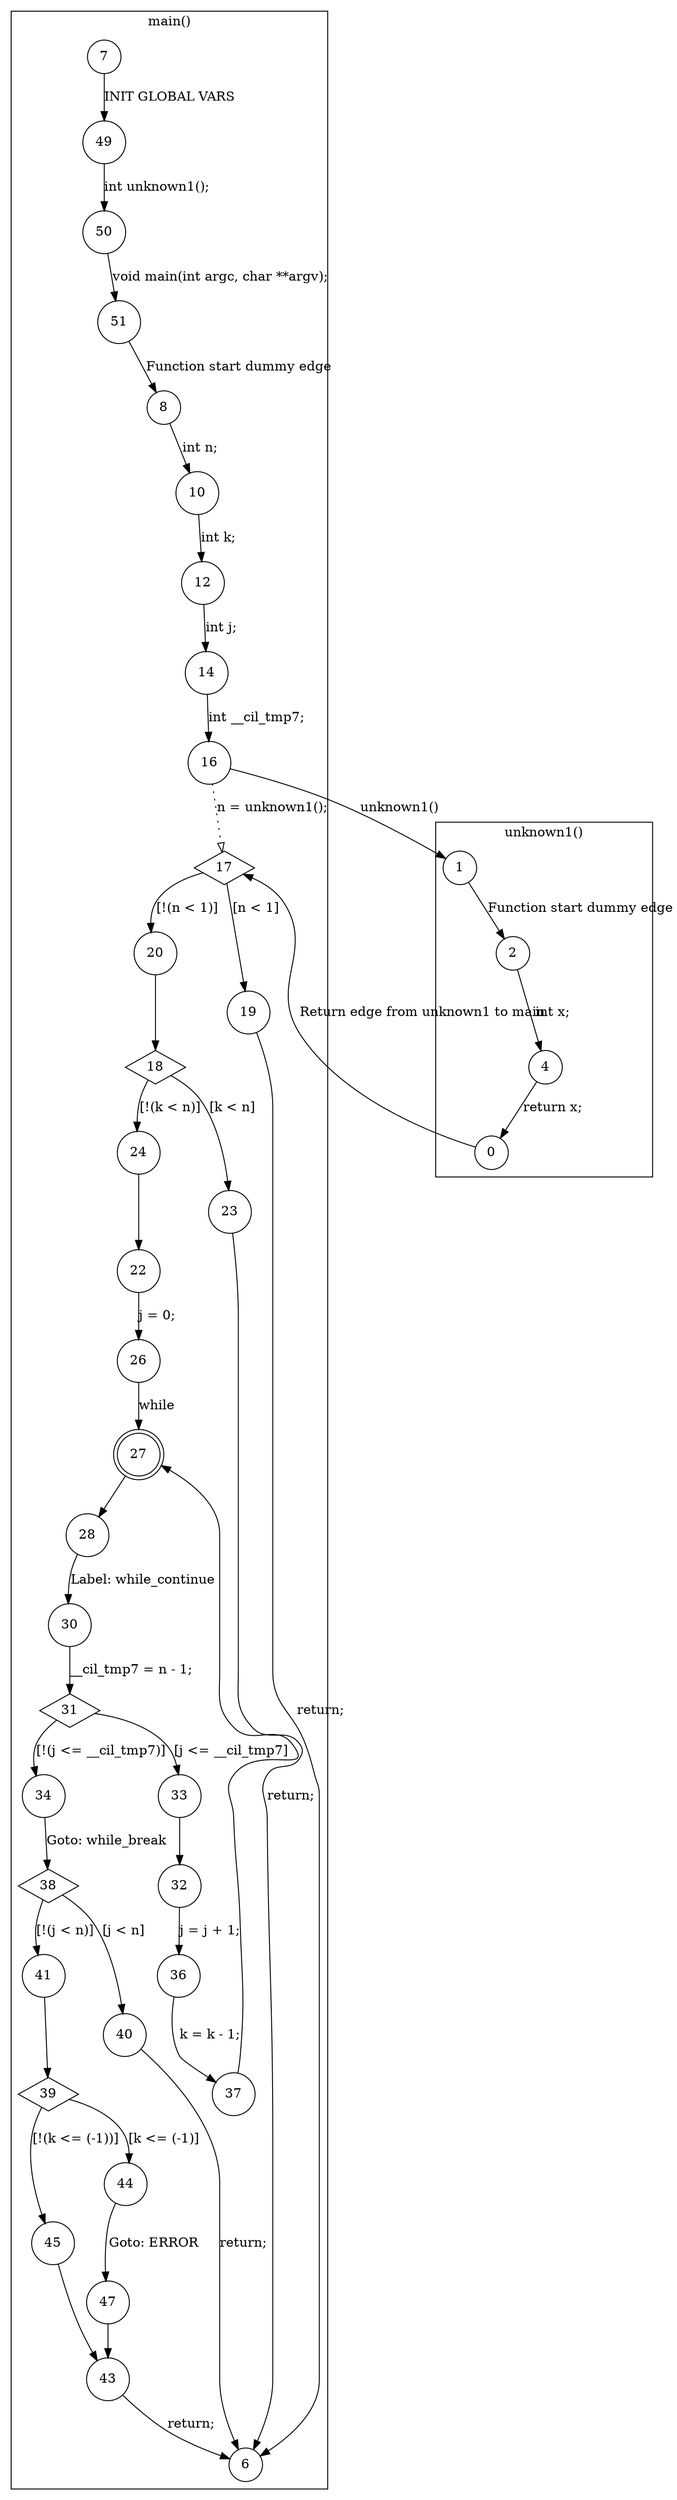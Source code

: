 digraph CFA {
17 [shape="diamond"]
17 [shape="diamond"]
18 [shape="diamond"]
18 [shape="diamond"]
27 [shape="doublecircle"]
31 [shape="diamond"]
31 [shape="diamond"]
38 [shape="diamond"]
38 [shape="diamond"]
39 [shape="diamond"]
39 [shape="diamond"]
node [shape="circle"]
subgraph cluster_unknown1 {
label="unknown1()"
1 -> 2 [label="Function start dummy edge"]
2 -> 4 [label="int x;"]
4 -> 0 [label="return x;"]}
subgraph cluster_main {
label="main()"
7 -> 49 [label="INIT GLOBAL VARS"]
49 -> 50 [label="int unknown1();"]
50 -> 51 [label="void main(int argc, char **argv);"]
51 -> 8 [label="Function start dummy edge"]
8 -> 10 [label="int n;"]
10 -> 12 [label="int k;"]
12 -> 14 [label="int j;"]
14 -> 16 [label="int __cil_tmp7;"]
16 -> 17 [label="n = unknown1();" style="dotted" arrowhead="empty"]
17 -> 20 [label="[!(n < 1)]"]
17 -> 19 [label="[n < 1]"]
19 -> 6 [label="return;"]
20 -> 18 [label=""]
18 -> 24 [label="[!(k < n)]"]
18 -> 23 [label="[k < n]"]
23 -> 6 [label="return;"]
24 -> 22 [label=""]
22 -> 26 [label="j = 0;"]
26 -> 27 [label="while"]
27 -> 28 [label=""]
28 -> 30 [label="Label: while_continue"]
30 -> 31 [label="__cil_tmp7 = n - 1;"]
31 -> 34 [label="[!(j <= __cil_tmp7)]"]
31 -> 33 [label="[j <= __cil_tmp7]"]
33 -> 32 [label=""]
32 -> 36 [label="j = j + 1;"]
36 -> 37 [label="k = k - 1;"]
37 -> 27 [label=""]
34 -> 38 [label="Goto: while_break"]
38 -> 41 [label="[!(j < n)]"]
38 -> 40 [label="[j < n]"]
40 -> 6 [label="return;"]
41 -> 39 [label=""]
39 -> 45 [label="[!(k <= (-1))]"]
39 -> 44 [label="[k <= (-1)]"]
44 -> 47 [label="Goto: ERROR"]
47 -> 43 [label=""]
43 -> 6 [label="return;"]
45 -> 43 [label=""]}
16 -> 1 [label="unknown1()"]
0 -> 17 [label="Return edge from unknown1 to main"]}